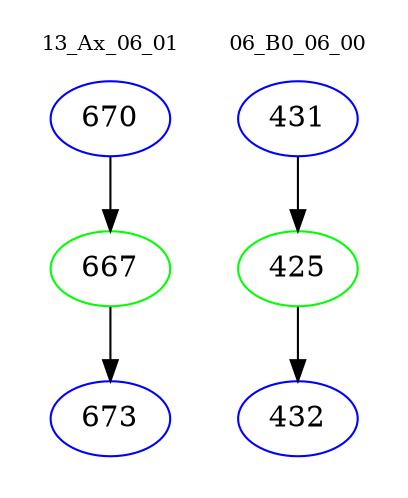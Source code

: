digraph{
subgraph cluster_0 {
color = white
label = "13_Ax_06_01";
fontsize=10;
T0_670 [label="670", color="blue"]
T0_670 -> T0_667 [color="black"]
T0_667 [label="667", color="green"]
T0_667 -> T0_673 [color="black"]
T0_673 [label="673", color="blue"]
}
subgraph cluster_1 {
color = white
label = "06_B0_06_00";
fontsize=10;
T1_431 [label="431", color="blue"]
T1_431 -> T1_425 [color="black"]
T1_425 [label="425", color="green"]
T1_425 -> T1_432 [color="black"]
T1_432 [label="432", color="blue"]
}
}
